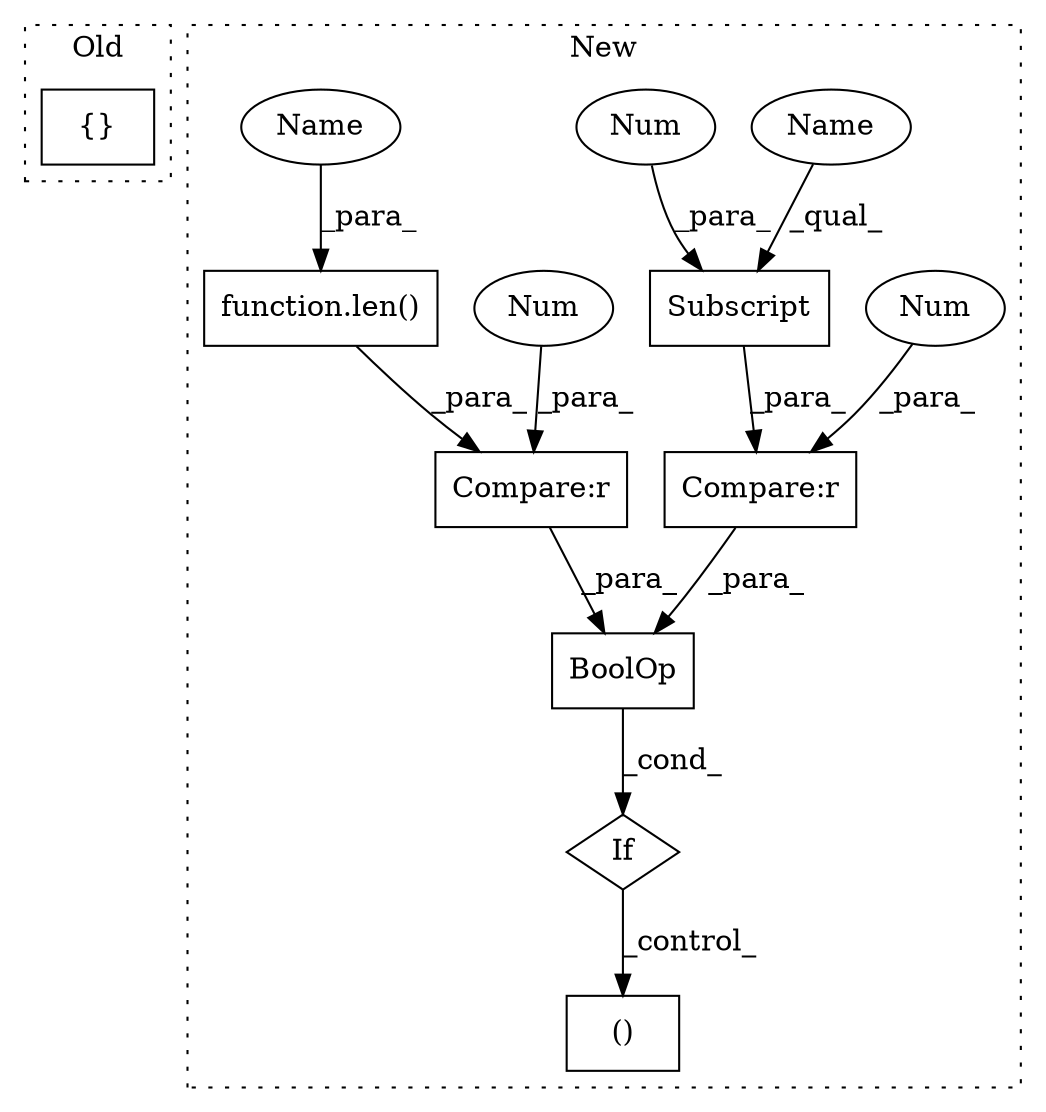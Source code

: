 digraph G {
subgraph cluster0 {
1 [label="{}" a="59" s="3618,3618" l="2,1" shape="box"];
label = "Old";
style="dotted";
}
subgraph cluster1 {
2 [label="function.len()" a="75" s="4216,4226" l="4,1" shape="box"];
3 [label="Compare:r" a="40" s="4216" l="13" shape="box"];
4 [label="Num" a="76" s="4228" l="1" shape="ellipse"];
5 [label="Subscript" a="63" s="4234,0" l="9,0" shape="box"];
6 [label="If" a="96" s="4213,4246" l="3,14" shape="diamond"];
7 [label="()" a="54" s="4269" l="2" shape="box"];
8 [label="Num" a="76" s="4241" l="1" shape="ellipse"];
9 [label="Compare:r" a="40" s="4234" l="12" shape="box"];
10 [label="Num" a="76" s="4245" l="1" shape="ellipse"];
11 [label="BoolOp" a="72" s="4216" l="30" shape="box"];
12 [label="Name" a="87" s="4234" l="6" shape="ellipse"];
13 [label="Name" a="87" s="4220" l="6" shape="ellipse"];
label = "New";
style="dotted";
}
2 -> 3 [label="_para_"];
3 -> 11 [label="_para_"];
4 -> 3 [label="_para_"];
5 -> 9 [label="_para_"];
6 -> 7 [label="_control_"];
8 -> 5 [label="_para_"];
9 -> 11 [label="_para_"];
10 -> 9 [label="_para_"];
11 -> 6 [label="_cond_"];
12 -> 5 [label="_qual_"];
13 -> 2 [label="_para_"];
}